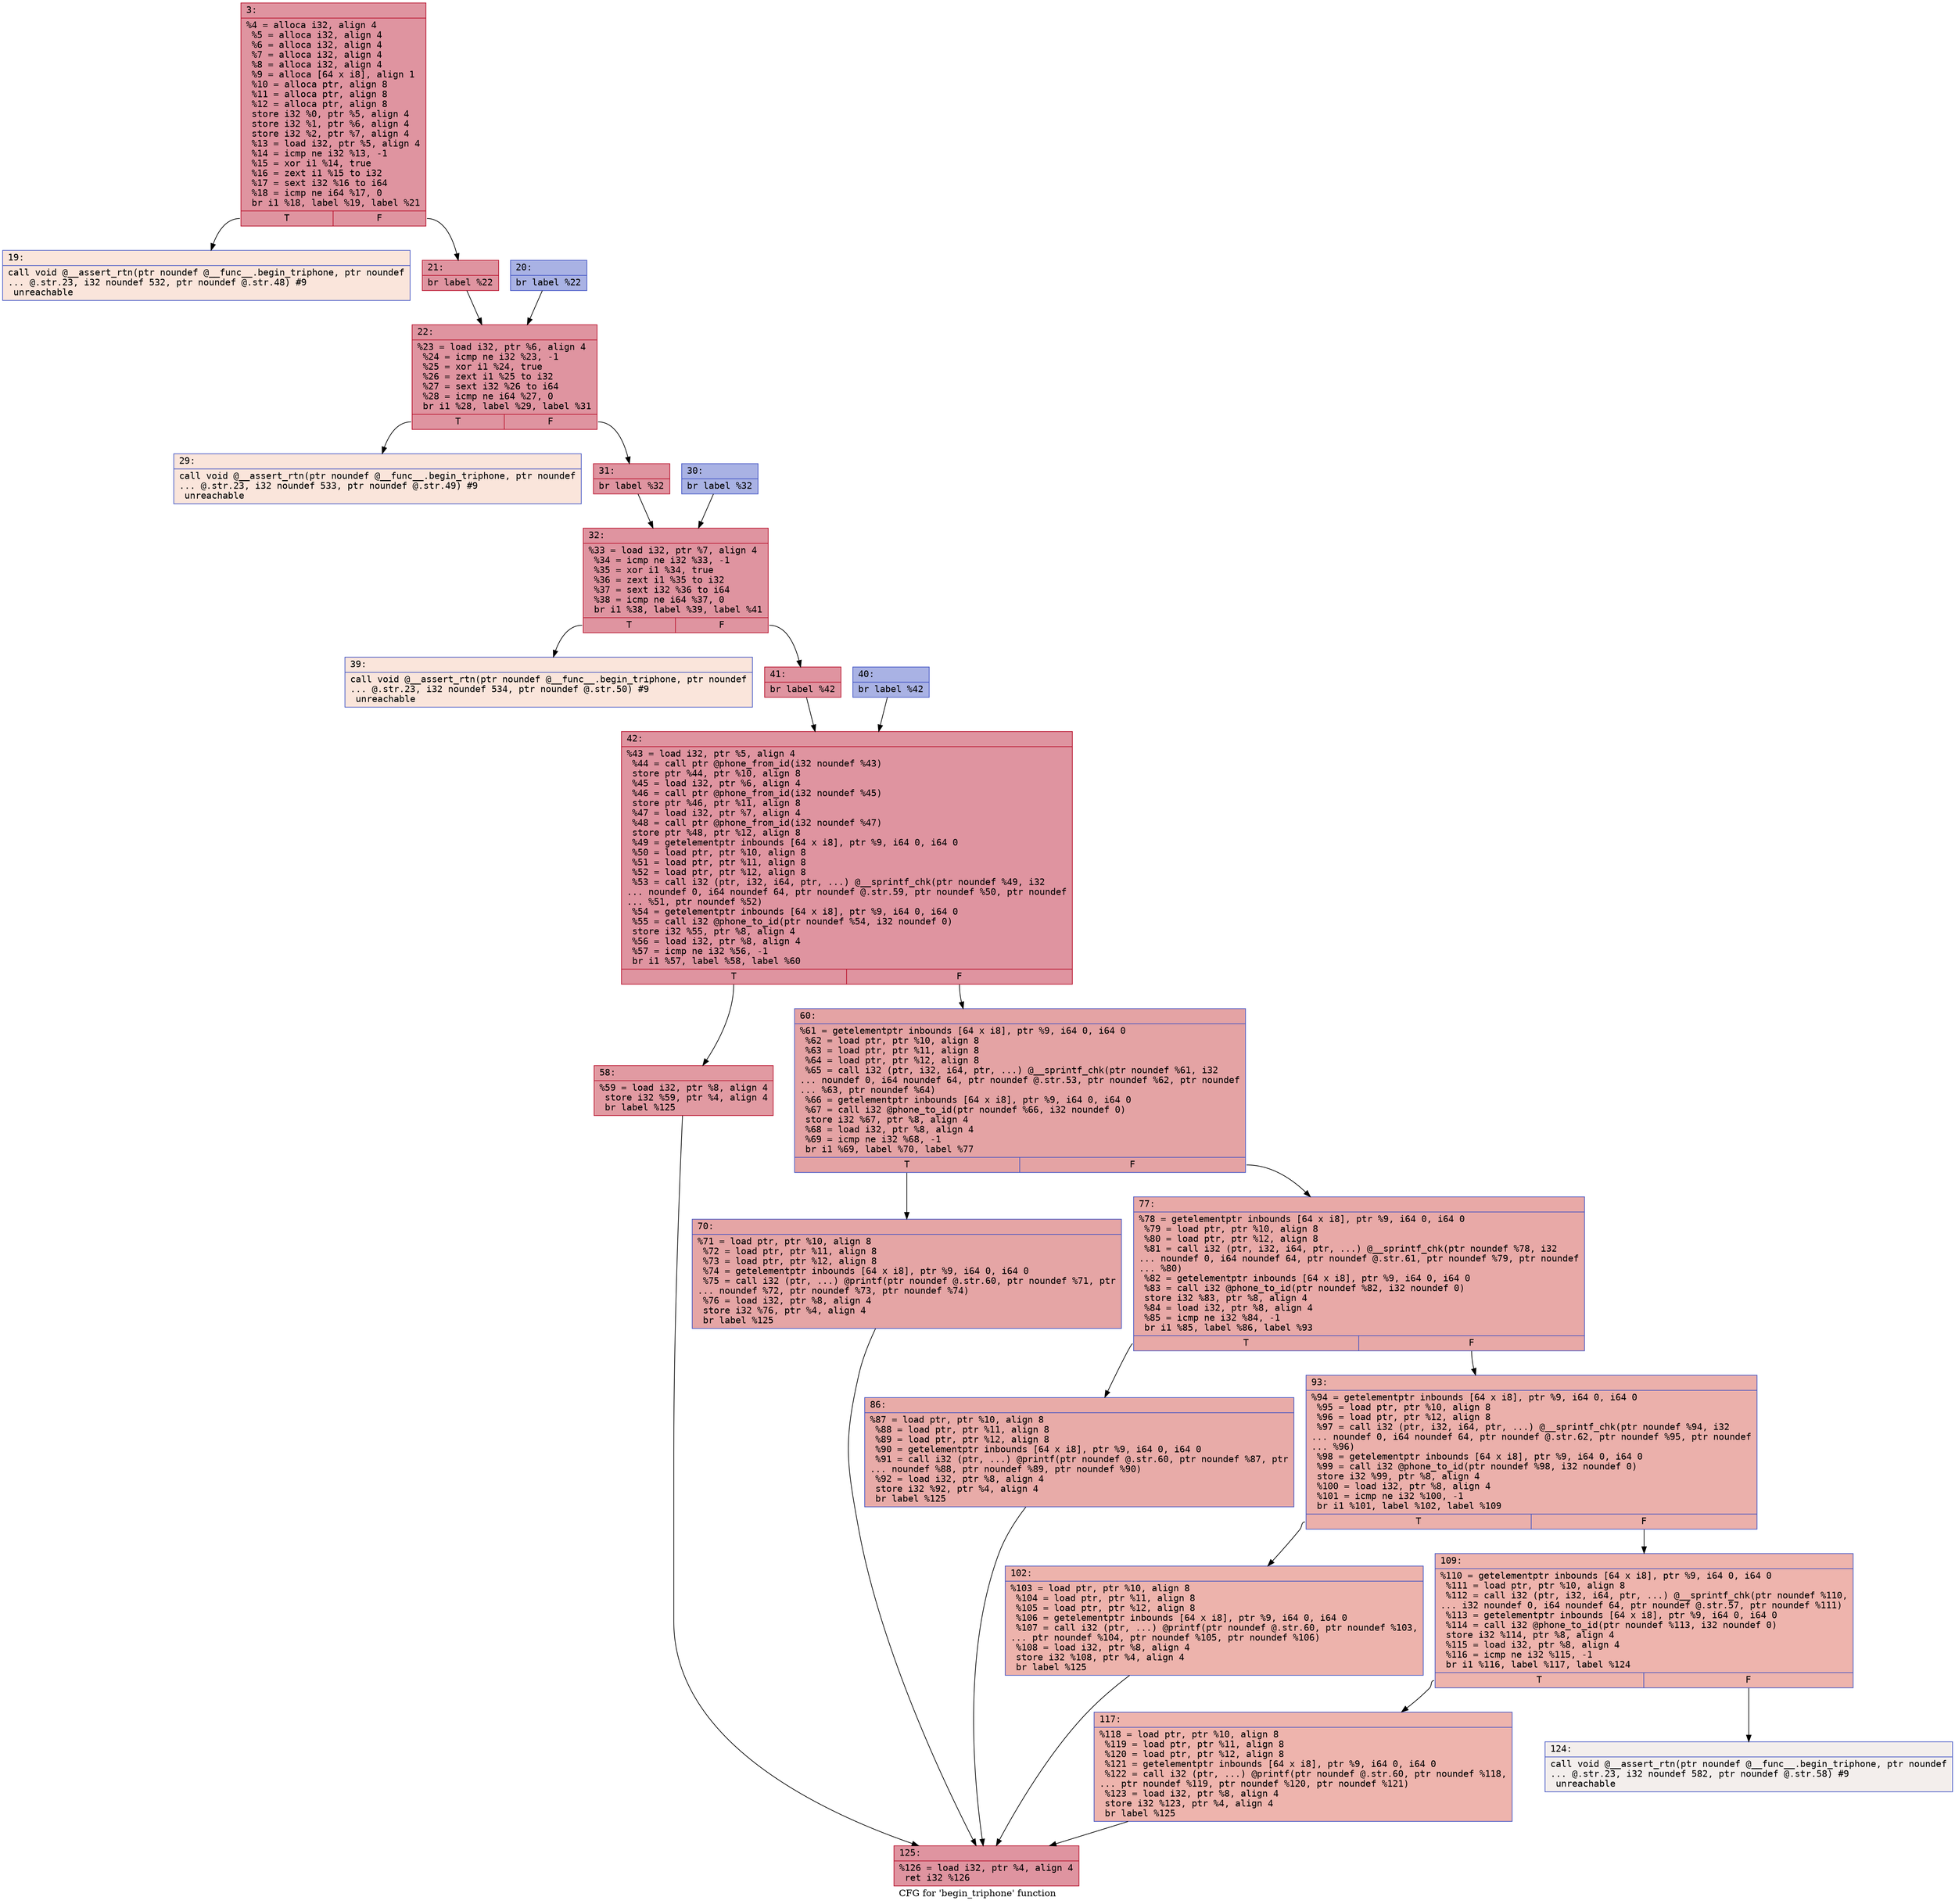 digraph "CFG for 'begin_triphone' function" {
	label="CFG for 'begin_triphone' function";

	Node0x600000d35f90 [shape=record,color="#b70d28ff", style=filled, fillcolor="#b70d2870" fontname="Courier",label="{3:\l|  %4 = alloca i32, align 4\l  %5 = alloca i32, align 4\l  %6 = alloca i32, align 4\l  %7 = alloca i32, align 4\l  %8 = alloca i32, align 4\l  %9 = alloca [64 x i8], align 1\l  %10 = alloca ptr, align 8\l  %11 = alloca ptr, align 8\l  %12 = alloca ptr, align 8\l  store i32 %0, ptr %5, align 4\l  store i32 %1, ptr %6, align 4\l  store i32 %2, ptr %7, align 4\l  %13 = load i32, ptr %5, align 4\l  %14 = icmp ne i32 %13, -1\l  %15 = xor i1 %14, true\l  %16 = zext i1 %15 to i32\l  %17 = sext i32 %16 to i64\l  %18 = icmp ne i64 %17, 0\l  br i1 %18, label %19, label %21\l|{<s0>T|<s1>F}}"];
	Node0x600000d35f90:s0 -> Node0x600000d36350[tooltip="3 -> 19\nProbability 0.00%" ];
	Node0x600000d35f90:s1 -> Node0x600000d363f0[tooltip="3 -> 21\nProbability 100.00%" ];
	Node0x600000d36350 [shape=record,color="#3d50c3ff", style=filled, fillcolor="#f4c5ad70" fontname="Courier",label="{19:\l|  call void @__assert_rtn(ptr noundef @__func__.begin_triphone, ptr noundef\l... @.str.23, i32 noundef 532, ptr noundef @.str.48) #9\l  unreachable\l}"];
	Node0x600000d363a0 [shape=record,color="#3d50c3ff", style=filled, fillcolor="#3d50c370" fontname="Courier",label="{20:\l|  br label %22\l}"];
	Node0x600000d363a0 -> Node0x600000d36440[tooltip="20 -> 22\nProbability 100.00%" ];
	Node0x600000d363f0 [shape=record,color="#b70d28ff", style=filled, fillcolor="#b70d2870" fontname="Courier",label="{21:\l|  br label %22\l}"];
	Node0x600000d363f0 -> Node0x600000d36440[tooltip="21 -> 22\nProbability 100.00%" ];
	Node0x600000d36440 [shape=record,color="#b70d28ff", style=filled, fillcolor="#b70d2870" fontname="Courier",label="{22:\l|  %23 = load i32, ptr %6, align 4\l  %24 = icmp ne i32 %23, -1\l  %25 = xor i1 %24, true\l  %26 = zext i1 %25 to i32\l  %27 = sext i32 %26 to i64\l  %28 = icmp ne i64 %27, 0\l  br i1 %28, label %29, label %31\l|{<s0>T|<s1>F}}"];
	Node0x600000d36440:s0 -> Node0x600000d36490[tooltip="22 -> 29\nProbability 0.00%" ];
	Node0x600000d36440:s1 -> Node0x600000d36530[tooltip="22 -> 31\nProbability 100.00%" ];
	Node0x600000d36490 [shape=record,color="#3d50c3ff", style=filled, fillcolor="#f4c5ad70" fontname="Courier",label="{29:\l|  call void @__assert_rtn(ptr noundef @__func__.begin_triphone, ptr noundef\l... @.str.23, i32 noundef 533, ptr noundef @.str.49) #9\l  unreachable\l}"];
	Node0x600000d364e0 [shape=record,color="#3d50c3ff", style=filled, fillcolor="#3d50c370" fontname="Courier",label="{30:\l|  br label %32\l}"];
	Node0x600000d364e0 -> Node0x600000d36580[tooltip="30 -> 32\nProbability 100.00%" ];
	Node0x600000d36530 [shape=record,color="#b70d28ff", style=filled, fillcolor="#b70d2870" fontname="Courier",label="{31:\l|  br label %32\l}"];
	Node0x600000d36530 -> Node0x600000d36580[tooltip="31 -> 32\nProbability 100.00%" ];
	Node0x600000d36580 [shape=record,color="#b70d28ff", style=filled, fillcolor="#b70d2870" fontname="Courier",label="{32:\l|  %33 = load i32, ptr %7, align 4\l  %34 = icmp ne i32 %33, -1\l  %35 = xor i1 %34, true\l  %36 = zext i1 %35 to i32\l  %37 = sext i32 %36 to i64\l  %38 = icmp ne i64 %37, 0\l  br i1 %38, label %39, label %41\l|{<s0>T|<s1>F}}"];
	Node0x600000d36580:s0 -> Node0x600000d365d0[tooltip="32 -> 39\nProbability 0.00%" ];
	Node0x600000d36580:s1 -> Node0x600000d36670[tooltip="32 -> 41\nProbability 100.00%" ];
	Node0x600000d365d0 [shape=record,color="#3d50c3ff", style=filled, fillcolor="#f4c5ad70" fontname="Courier",label="{39:\l|  call void @__assert_rtn(ptr noundef @__func__.begin_triphone, ptr noundef\l... @.str.23, i32 noundef 534, ptr noundef @.str.50) #9\l  unreachable\l}"];
	Node0x600000d36620 [shape=record,color="#3d50c3ff", style=filled, fillcolor="#3d50c370" fontname="Courier",label="{40:\l|  br label %42\l}"];
	Node0x600000d36620 -> Node0x600000d366c0[tooltip="40 -> 42\nProbability 100.00%" ];
	Node0x600000d36670 [shape=record,color="#b70d28ff", style=filled, fillcolor="#b70d2870" fontname="Courier",label="{41:\l|  br label %42\l}"];
	Node0x600000d36670 -> Node0x600000d366c0[tooltip="41 -> 42\nProbability 100.00%" ];
	Node0x600000d366c0 [shape=record,color="#b70d28ff", style=filled, fillcolor="#b70d2870" fontname="Courier",label="{42:\l|  %43 = load i32, ptr %5, align 4\l  %44 = call ptr @phone_from_id(i32 noundef %43)\l  store ptr %44, ptr %10, align 8\l  %45 = load i32, ptr %6, align 4\l  %46 = call ptr @phone_from_id(i32 noundef %45)\l  store ptr %46, ptr %11, align 8\l  %47 = load i32, ptr %7, align 4\l  %48 = call ptr @phone_from_id(i32 noundef %47)\l  store ptr %48, ptr %12, align 8\l  %49 = getelementptr inbounds [64 x i8], ptr %9, i64 0, i64 0\l  %50 = load ptr, ptr %10, align 8\l  %51 = load ptr, ptr %11, align 8\l  %52 = load ptr, ptr %12, align 8\l  %53 = call i32 (ptr, i32, i64, ptr, ...) @__sprintf_chk(ptr noundef %49, i32\l... noundef 0, i64 noundef 64, ptr noundef @.str.59, ptr noundef %50, ptr noundef\l... %51, ptr noundef %52)\l  %54 = getelementptr inbounds [64 x i8], ptr %9, i64 0, i64 0\l  %55 = call i32 @phone_to_id(ptr noundef %54, i32 noundef 0)\l  store i32 %55, ptr %8, align 4\l  %56 = load i32, ptr %8, align 4\l  %57 = icmp ne i32 %56, -1\l  br i1 %57, label %58, label %60\l|{<s0>T|<s1>F}}"];
	Node0x600000d366c0:s0 -> Node0x600000d36710[tooltip="42 -> 58\nProbability 62.50%" ];
	Node0x600000d366c0:s1 -> Node0x600000d36760[tooltip="42 -> 60\nProbability 37.50%" ];
	Node0x600000d36710 [shape=record,color="#b70d28ff", style=filled, fillcolor="#bb1b2c70" fontname="Courier",label="{58:\l|  %59 = load i32, ptr %8, align 4\l  store i32 %59, ptr %4, align 4\l  br label %125\l}"];
	Node0x600000d36710 -> Node0x600000d36a30[tooltip="58 -> 125\nProbability 100.00%" ];
	Node0x600000d36760 [shape=record,color="#3d50c3ff", style=filled, fillcolor="#c32e3170" fontname="Courier",label="{60:\l|  %61 = getelementptr inbounds [64 x i8], ptr %9, i64 0, i64 0\l  %62 = load ptr, ptr %10, align 8\l  %63 = load ptr, ptr %11, align 8\l  %64 = load ptr, ptr %12, align 8\l  %65 = call i32 (ptr, i32, i64, ptr, ...) @__sprintf_chk(ptr noundef %61, i32\l... noundef 0, i64 noundef 64, ptr noundef @.str.53, ptr noundef %62, ptr noundef\l... %63, ptr noundef %64)\l  %66 = getelementptr inbounds [64 x i8], ptr %9, i64 0, i64 0\l  %67 = call i32 @phone_to_id(ptr noundef %66, i32 noundef 0)\l  store i32 %67, ptr %8, align 4\l  %68 = load i32, ptr %8, align 4\l  %69 = icmp ne i32 %68, -1\l  br i1 %69, label %70, label %77\l|{<s0>T|<s1>F}}"];
	Node0x600000d36760:s0 -> Node0x600000d367b0[tooltip="60 -> 70\nProbability 62.50%" ];
	Node0x600000d36760:s1 -> Node0x600000d36800[tooltip="60 -> 77\nProbability 37.50%" ];
	Node0x600000d367b0 [shape=record,color="#3d50c3ff", style=filled, fillcolor="#c5333470" fontname="Courier",label="{70:\l|  %71 = load ptr, ptr %10, align 8\l  %72 = load ptr, ptr %11, align 8\l  %73 = load ptr, ptr %12, align 8\l  %74 = getelementptr inbounds [64 x i8], ptr %9, i64 0, i64 0\l  %75 = call i32 (ptr, ...) @printf(ptr noundef @.str.60, ptr noundef %71, ptr\l... noundef %72, ptr noundef %73, ptr noundef %74)\l  %76 = load i32, ptr %8, align 4\l  store i32 %76, ptr %4, align 4\l  br label %125\l}"];
	Node0x600000d367b0 -> Node0x600000d36a30[tooltip="70 -> 125\nProbability 100.00%" ];
	Node0x600000d36800 [shape=record,color="#3d50c3ff", style=filled, fillcolor="#ca3b3770" fontname="Courier",label="{77:\l|  %78 = getelementptr inbounds [64 x i8], ptr %9, i64 0, i64 0\l  %79 = load ptr, ptr %10, align 8\l  %80 = load ptr, ptr %12, align 8\l  %81 = call i32 (ptr, i32, i64, ptr, ...) @__sprintf_chk(ptr noundef %78, i32\l... noundef 0, i64 noundef 64, ptr noundef @.str.61, ptr noundef %79, ptr noundef\l... %80)\l  %82 = getelementptr inbounds [64 x i8], ptr %9, i64 0, i64 0\l  %83 = call i32 @phone_to_id(ptr noundef %82, i32 noundef 0)\l  store i32 %83, ptr %8, align 4\l  %84 = load i32, ptr %8, align 4\l  %85 = icmp ne i32 %84, -1\l  br i1 %85, label %86, label %93\l|{<s0>T|<s1>F}}"];
	Node0x600000d36800:s0 -> Node0x600000d36850[tooltip="77 -> 86\nProbability 62.50%" ];
	Node0x600000d36800:s1 -> Node0x600000d368a0[tooltip="77 -> 93\nProbability 37.50%" ];
	Node0x600000d36850 [shape=record,color="#3d50c3ff", style=filled, fillcolor="#cc403a70" fontname="Courier",label="{86:\l|  %87 = load ptr, ptr %10, align 8\l  %88 = load ptr, ptr %11, align 8\l  %89 = load ptr, ptr %12, align 8\l  %90 = getelementptr inbounds [64 x i8], ptr %9, i64 0, i64 0\l  %91 = call i32 (ptr, ...) @printf(ptr noundef @.str.60, ptr noundef %87, ptr\l... noundef %88, ptr noundef %89, ptr noundef %90)\l  %92 = load i32, ptr %8, align 4\l  store i32 %92, ptr %4, align 4\l  br label %125\l}"];
	Node0x600000d36850 -> Node0x600000d36a30[tooltip="86 -> 125\nProbability 100.00%" ];
	Node0x600000d368a0 [shape=record,color="#3d50c3ff", style=filled, fillcolor="#d24b4070" fontname="Courier",label="{93:\l|  %94 = getelementptr inbounds [64 x i8], ptr %9, i64 0, i64 0\l  %95 = load ptr, ptr %10, align 8\l  %96 = load ptr, ptr %12, align 8\l  %97 = call i32 (ptr, i32, i64, ptr, ...) @__sprintf_chk(ptr noundef %94, i32\l... noundef 0, i64 noundef 64, ptr noundef @.str.62, ptr noundef %95, ptr noundef\l... %96)\l  %98 = getelementptr inbounds [64 x i8], ptr %9, i64 0, i64 0\l  %99 = call i32 @phone_to_id(ptr noundef %98, i32 noundef 0)\l  store i32 %99, ptr %8, align 4\l  %100 = load i32, ptr %8, align 4\l  %101 = icmp ne i32 %100, -1\l  br i1 %101, label %102, label %109\l|{<s0>T|<s1>F}}"];
	Node0x600000d368a0:s0 -> Node0x600000d368f0[tooltip="93 -> 102\nProbability 62.50%" ];
	Node0x600000d368a0:s1 -> Node0x600000d36940[tooltip="93 -> 109\nProbability 37.50%" ];
	Node0x600000d368f0 [shape=record,color="#3d50c3ff", style=filled, fillcolor="#d6524470" fontname="Courier",label="{102:\l|  %103 = load ptr, ptr %10, align 8\l  %104 = load ptr, ptr %11, align 8\l  %105 = load ptr, ptr %12, align 8\l  %106 = getelementptr inbounds [64 x i8], ptr %9, i64 0, i64 0\l  %107 = call i32 (ptr, ...) @printf(ptr noundef @.str.60, ptr noundef %103,\l... ptr noundef %104, ptr noundef %105, ptr noundef %106)\l  %108 = load i32, ptr %8, align 4\l  store i32 %108, ptr %4, align 4\l  br label %125\l}"];
	Node0x600000d368f0 -> Node0x600000d36a30[tooltip="102 -> 125\nProbability 100.00%" ];
	Node0x600000d36940 [shape=record,color="#3d50c3ff", style=filled, fillcolor="#d8564670" fontname="Courier",label="{109:\l|  %110 = getelementptr inbounds [64 x i8], ptr %9, i64 0, i64 0\l  %111 = load ptr, ptr %10, align 8\l  %112 = call i32 (ptr, i32, i64, ptr, ...) @__sprintf_chk(ptr noundef %110,\l... i32 noundef 0, i64 noundef 64, ptr noundef @.str.57, ptr noundef %111)\l  %113 = getelementptr inbounds [64 x i8], ptr %9, i64 0, i64 0\l  %114 = call i32 @phone_to_id(ptr noundef %113, i32 noundef 0)\l  store i32 %114, ptr %8, align 4\l  %115 = load i32, ptr %8, align 4\l  %116 = icmp ne i32 %115, -1\l  br i1 %116, label %117, label %124\l|{<s0>T|<s1>F}}"];
	Node0x600000d36940:s0 -> Node0x600000d36990[tooltip="109 -> 117\nProbability 100.00%" ];
	Node0x600000d36940:s1 -> Node0x600000d369e0[tooltip="109 -> 124\nProbability 0.00%" ];
	Node0x600000d36990 [shape=record,color="#3d50c3ff", style=filled, fillcolor="#d8564670" fontname="Courier",label="{117:\l|  %118 = load ptr, ptr %10, align 8\l  %119 = load ptr, ptr %11, align 8\l  %120 = load ptr, ptr %12, align 8\l  %121 = getelementptr inbounds [64 x i8], ptr %9, i64 0, i64 0\l  %122 = call i32 (ptr, ...) @printf(ptr noundef @.str.60, ptr noundef %118,\l... ptr noundef %119, ptr noundef %120, ptr noundef %121)\l  %123 = load i32, ptr %8, align 4\l  store i32 %123, ptr %4, align 4\l  br label %125\l}"];
	Node0x600000d36990 -> Node0x600000d36a30[tooltip="117 -> 125\nProbability 100.00%" ];
	Node0x600000d369e0 [shape=record,color="#3d50c3ff", style=filled, fillcolor="#e3d9d370" fontname="Courier",label="{124:\l|  call void @__assert_rtn(ptr noundef @__func__.begin_triphone, ptr noundef\l... @.str.23, i32 noundef 582, ptr noundef @.str.58) #9\l  unreachable\l}"];
	Node0x600000d36a30 [shape=record,color="#b70d28ff", style=filled, fillcolor="#b70d2870" fontname="Courier",label="{125:\l|  %126 = load i32, ptr %4, align 4\l  ret i32 %126\l}"];
}
